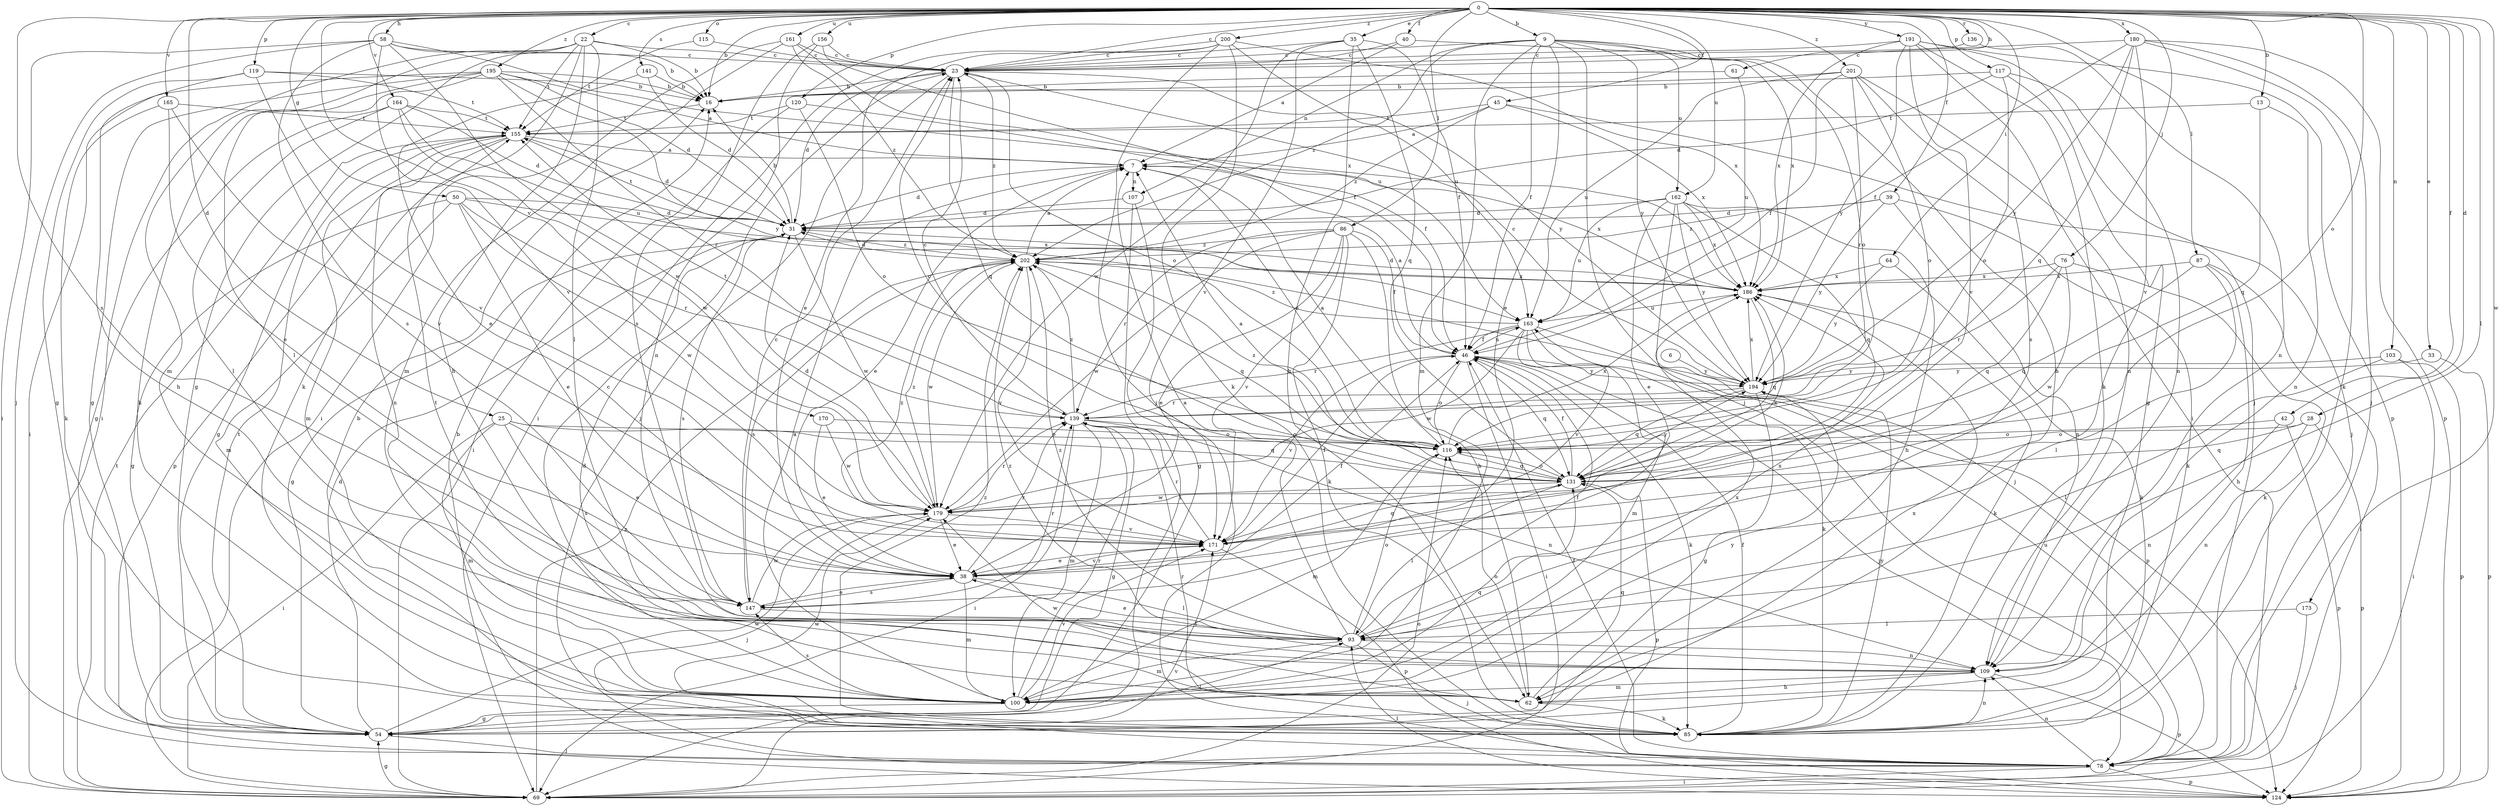 strict digraph  {
0;
6;
7;
9;
13;
16;
22;
23;
25;
28;
31;
33;
35;
38;
39;
40;
42;
45;
46;
50;
54;
58;
61;
62;
64;
69;
76;
78;
85;
86;
87;
93;
100;
103;
107;
109;
115;
116;
117;
119;
120;
124;
131;
136;
139;
141;
147;
155;
156;
161;
162;
163;
164;
165;
170;
171;
173;
179;
180;
186;
191;
194;
195;
200;
201;
202;
0 -> 9  [label=b];
0 -> 13  [label=b];
0 -> 16  [label=b];
0 -> 22  [label=c];
0 -> 23  [label=c];
0 -> 25  [label=d];
0 -> 28  [label=d];
0 -> 33  [label=e];
0 -> 35  [label=e];
0 -> 39  [label=f];
0 -> 40  [label=f];
0 -> 42  [label=f];
0 -> 45  [label=f];
0 -> 50  [label=g];
0 -> 58  [label=h];
0 -> 61  [label=h];
0 -> 64  [label=i];
0 -> 76  [label=j];
0 -> 86  [label=l];
0 -> 87  [label=l];
0 -> 93  [label=l];
0 -> 103  [label=n];
0 -> 115  [label=o];
0 -> 116  [label=o];
0 -> 117  [label=p];
0 -> 119  [label=p];
0 -> 120  [label=p];
0 -> 136  [label=r];
0 -> 141  [label=s];
0 -> 147  [label=s];
0 -> 156  [label=u];
0 -> 161  [label=u];
0 -> 162  [label=u];
0 -> 164  [label=v];
0 -> 165  [label=v];
0 -> 170  [label=v];
0 -> 173  [label=w];
0 -> 180  [label=x];
0 -> 191  [label=y];
0 -> 195  [label=z];
0 -> 200  [label=z];
0 -> 201  [label=z];
6 -> 194  [label=y];
7 -> 31  [label=d];
7 -> 38  [label=e];
7 -> 107  [label=n];
7 -> 116  [label=o];
7 -> 186  [label=x];
9 -> 23  [label=c];
9 -> 38  [label=e];
9 -> 46  [label=f];
9 -> 62  [label=h];
9 -> 78  [label=j];
9 -> 100  [label=m];
9 -> 107  [label=n];
9 -> 116  [label=o];
9 -> 162  [label=u];
9 -> 194  [label=y];
9 -> 202  [label=z];
13 -> 109  [label=n];
13 -> 131  [label=q];
13 -> 155  [label=t];
16 -> 155  [label=t];
22 -> 16  [label=b];
22 -> 23  [label=c];
22 -> 54  [label=g];
22 -> 62  [label=h];
22 -> 69  [label=i];
22 -> 85  [label=k];
22 -> 93  [label=l];
22 -> 100  [label=m];
22 -> 155  [label=t];
23 -> 16  [label=b];
23 -> 31  [label=d];
23 -> 78  [label=j];
23 -> 116  [label=o];
23 -> 131  [label=q];
23 -> 194  [label=y];
23 -> 202  [label=z];
25 -> 38  [label=e];
25 -> 69  [label=i];
25 -> 100  [label=m];
25 -> 116  [label=o];
25 -> 131  [label=q];
25 -> 147  [label=s];
28 -> 109  [label=n];
28 -> 116  [label=o];
28 -> 124  [label=p];
28 -> 131  [label=q];
31 -> 16  [label=b];
31 -> 54  [label=g];
31 -> 147  [label=s];
31 -> 155  [label=t];
31 -> 179  [label=w];
31 -> 202  [label=z];
33 -> 124  [label=p];
33 -> 194  [label=y];
35 -> 23  [label=c];
35 -> 46  [label=f];
35 -> 62  [label=h];
35 -> 131  [label=q];
35 -> 171  [label=v];
35 -> 179  [label=w];
38 -> 46  [label=f];
38 -> 93  [label=l];
38 -> 100  [label=m];
38 -> 139  [label=r];
38 -> 147  [label=s];
38 -> 171  [label=v];
39 -> 31  [label=d];
39 -> 85  [label=k];
39 -> 109  [label=n];
39 -> 194  [label=y];
39 -> 202  [label=z];
40 -> 7  [label=a];
40 -> 23  [label=c];
40 -> 186  [label=x];
42 -> 109  [label=n];
42 -> 116  [label=o];
42 -> 124  [label=p];
45 -> 7  [label=a];
45 -> 78  [label=j];
45 -> 155  [label=t];
45 -> 186  [label=x];
45 -> 202  [label=z];
46 -> 7  [label=a];
46 -> 69  [label=i];
46 -> 78  [label=j];
46 -> 85  [label=k];
46 -> 116  [label=o];
46 -> 131  [label=q];
46 -> 163  [label=u];
46 -> 171  [label=v];
46 -> 194  [label=y];
50 -> 31  [label=d];
50 -> 38  [label=e];
50 -> 54  [label=g];
50 -> 100  [label=m];
50 -> 139  [label=r];
50 -> 179  [label=w];
50 -> 186  [label=x];
54 -> 31  [label=d];
54 -> 78  [label=j];
54 -> 93  [label=l];
54 -> 155  [label=t];
54 -> 179  [label=w];
54 -> 186  [label=x];
58 -> 16  [label=b];
58 -> 23  [label=c];
58 -> 69  [label=i];
58 -> 78  [label=j];
58 -> 147  [label=s];
58 -> 171  [label=v];
58 -> 179  [label=w];
58 -> 186  [label=x];
61 -> 16  [label=b];
61 -> 163  [label=u];
62 -> 31  [label=d];
62 -> 85  [label=k];
62 -> 116  [label=o];
62 -> 131  [label=q];
62 -> 179  [label=w];
64 -> 85  [label=k];
64 -> 186  [label=x];
64 -> 194  [label=y];
69 -> 54  [label=g];
69 -> 116  [label=o];
69 -> 155  [label=t];
69 -> 171  [label=v];
69 -> 202  [label=z];
76 -> 85  [label=k];
76 -> 131  [label=q];
76 -> 139  [label=r];
76 -> 179  [label=w];
76 -> 186  [label=x];
78 -> 16  [label=b];
78 -> 46  [label=f];
78 -> 69  [label=i];
78 -> 109  [label=n];
78 -> 124  [label=p];
78 -> 163  [label=u];
85 -> 16  [label=b];
85 -> 46  [label=f];
85 -> 109  [label=n];
85 -> 139  [label=r];
85 -> 179  [label=w];
85 -> 194  [label=y];
85 -> 202  [label=z];
86 -> 38  [label=e];
86 -> 46  [label=f];
86 -> 62  [label=h];
86 -> 85  [label=k];
86 -> 139  [label=r];
86 -> 171  [label=v];
86 -> 179  [label=w];
86 -> 202  [label=z];
87 -> 62  [label=h];
87 -> 69  [label=i];
87 -> 93  [label=l];
87 -> 131  [label=q];
87 -> 186  [label=x];
93 -> 7  [label=a];
93 -> 38  [label=e];
93 -> 46  [label=f];
93 -> 78  [label=j];
93 -> 100  [label=m];
93 -> 109  [label=n];
93 -> 116  [label=o];
93 -> 186  [label=x];
93 -> 202  [label=z];
100 -> 7  [label=a];
100 -> 23  [label=c];
100 -> 54  [label=g];
100 -> 131  [label=q];
100 -> 139  [label=r];
100 -> 147  [label=s];
100 -> 171  [label=v];
100 -> 186  [label=x];
100 -> 194  [label=y];
103 -> 69  [label=i];
103 -> 93  [label=l];
103 -> 124  [label=p];
103 -> 194  [label=y];
107 -> 31  [label=d];
107 -> 54  [label=g];
107 -> 69  [label=i];
109 -> 62  [label=h];
109 -> 100  [label=m];
109 -> 124  [label=p];
109 -> 155  [label=t];
109 -> 202  [label=z];
115 -> 23  [label=c];
115 -> 155  [label=t];
116 -> 7  [label=a];
116 -> 100  [label=m];
116 -> 131  [label=q];
116 -> 186  [label=x];
116 -> 202  [label=z];
117 -> 16  [label=b];
117 -> 31  [label=d];
117 -> 54  [label=g];
117 -> 109  [label=n];
117 -> 116  [label=o];
119 -> 16  [label=b];
119 -> 54  [label=g];
119 -> 62  [label=h];
119 -> 155  [label=t];
119 -> 171  [label=v];
120 -> 46  [label=f];
120 -> 69  [label=i];
120 -> 116  [label=o];
120 -> 155  [label=t];
124 -> 93  [label=l];
131 -> 7  [label=a];
131 -> 23  [label=c];
131 -> 46  [label=f];
131 -> 93  [label=l];
131 -> 116  [label=o];
131 -> 124  [label=p];
131 -> 179  [label=w];
131 -> 194  [label=y];
136 -> 23  [label=c];
136 -> 109  [label=n];
139 -> 23  [label=c];
139 -> 54  [label=g];
139 -> 69  [label=i];
139 -> 100  [label=m];
139 -> 109  [label=n];
139 -> 116  [label=o];
139 -> 155  [label=t];
139 -> 202  [label=z];
141 -> 16  [label=b];
141 -> 31  [label=d];
141 -> 38  [label=e];
147 -> 23  [label=c];
147 -> 38  [label=e];
147 -> 93  [label=l];
147 -> 139  [label=r];
147 -> 179  [label=w];
155 -> 7  [label=a];
155 -> 31  [label=d];
155 -> 54  [label=g];
155 -> 100  [label=m];
155 -> 109  [label=n];
155 -> 124  [label=p];
156 -> 23  [label=c];
156 -> 46  [label=f];
156 -> 109  [label=n];
156 -> 147  [label=s];
161 -> 23  [label=c];
161 -> 69  [label=i];
161 -> 100  [label=m];
161 -> 163  [label=u];
161 -> 202  [label=z];
162 -> 31  [label=d];
162 -> 38  [label=e];
162 -> 62  [label=h];
162 -> 78  [label=j];
162 -> 131  [label=q];
162 -> 163  [label=u];
162 -> 186  [label=x];
162 -> 194  [label=y];
163 -> 46  [label=f];
163 -> 85  [label=k];
163 -> 100  [label=m];
163 -> 124  [label=p];
163 -> 139  [label=r];
163 -> 171  [label=v];
163 -> 179  [label=w];
163 -> 202  [label=z];
164 -> 31  [label=d];
164 -> 54  [label=g];
164 -> 93  [label=l];
164 -> 155  [label=t];
164 -> 163  [label=u];
164 -> 179  [label=w];
165 -> 38  [label=e];
165 -> 85  [label=k];
165 -> 155  [label=t];
165 -> 171  [label=v];
170 -> 38  [label=e];
170 -> 116  [label=o];
170 -> 179  [label=w];
171 -> 38  [label=e];
171 -> 46  [label=f];
171 -> 124  [label=p];
171 -> 131  [label=q];
171 -> 139  [label=r];
171 -> 202  [label=z];
173 -> 78  [label=j];
173 -> 93  [label=l];
179 -> 31  [label=d];
179 -> 38  [label=e];
179 -> 78  [label=j];
179 -> 139  [label=r];
179 -> 171  [label=v];
179 -> 186  [label=x];
179 -> 202  [label=z];
180 -> 23  [label=c];
180 -> 46  [label=f];
180 -> 78  [label=j];
180 -> 85  [label=k];
180 -> 124  [label=p];
180 -> 131  [label=q];
180 -> 171  [label=v];
180 -> 194  [label=y];
186 -> 31  [label=d];
186 -> 85  [label=k];
186 -> 131  [label=q];
186 -> 163  [label=u];
191 -> 23  [label=c];
191 -> 69  [label=i];
191 -> 78  [label=j];
191 -> 85  [label=k];
191 -> 124  [label=p];
191 -> 171  [label=v];
191 -> 186  [label=x];
191 -> 194  [label=y];
194 -> 23  [label=c];
194 -> 54  [label=g];
194 -> 131  [label=q];
194 -> 139  [label=r];
194 -> 186  [label=x];
195 -> 7  [label=a];
195 -> 16  [label=b];
195 -> 31  [label=d];
195 -> 54  [label=g];
195 -> 69  [label=i];
195 -> 85  [label=k];
195 -> 93  [label=l];
195 -> 139  [label=r];
195 -> 194  [label=y];
200 -> 23  [label=c];
200 -> 38  [label=e];
200 -> 69  [label=i];
200 -> 78  [label=j];
200 -> 85  [label=k];
200 -> 163  [label=u];
200 -> 186  [label=x];
201 -> 16  [label=b];
201 -> 46  [label=f];
201 -> 109  [label=n];
201 -> 116  [label=o];
201 -> 139  [label=r];
201 -> 147  [label=s];
201 -> 163  [label=u];
202 -> 7  [label=a];
202 -> 31  [label=d];
202 -> 131  [label=q];
202 -> 147  [label=s];
202 -> 171  [label=v];
202 -> 179  [label=w];
202 -> 186  [label=x];
}
